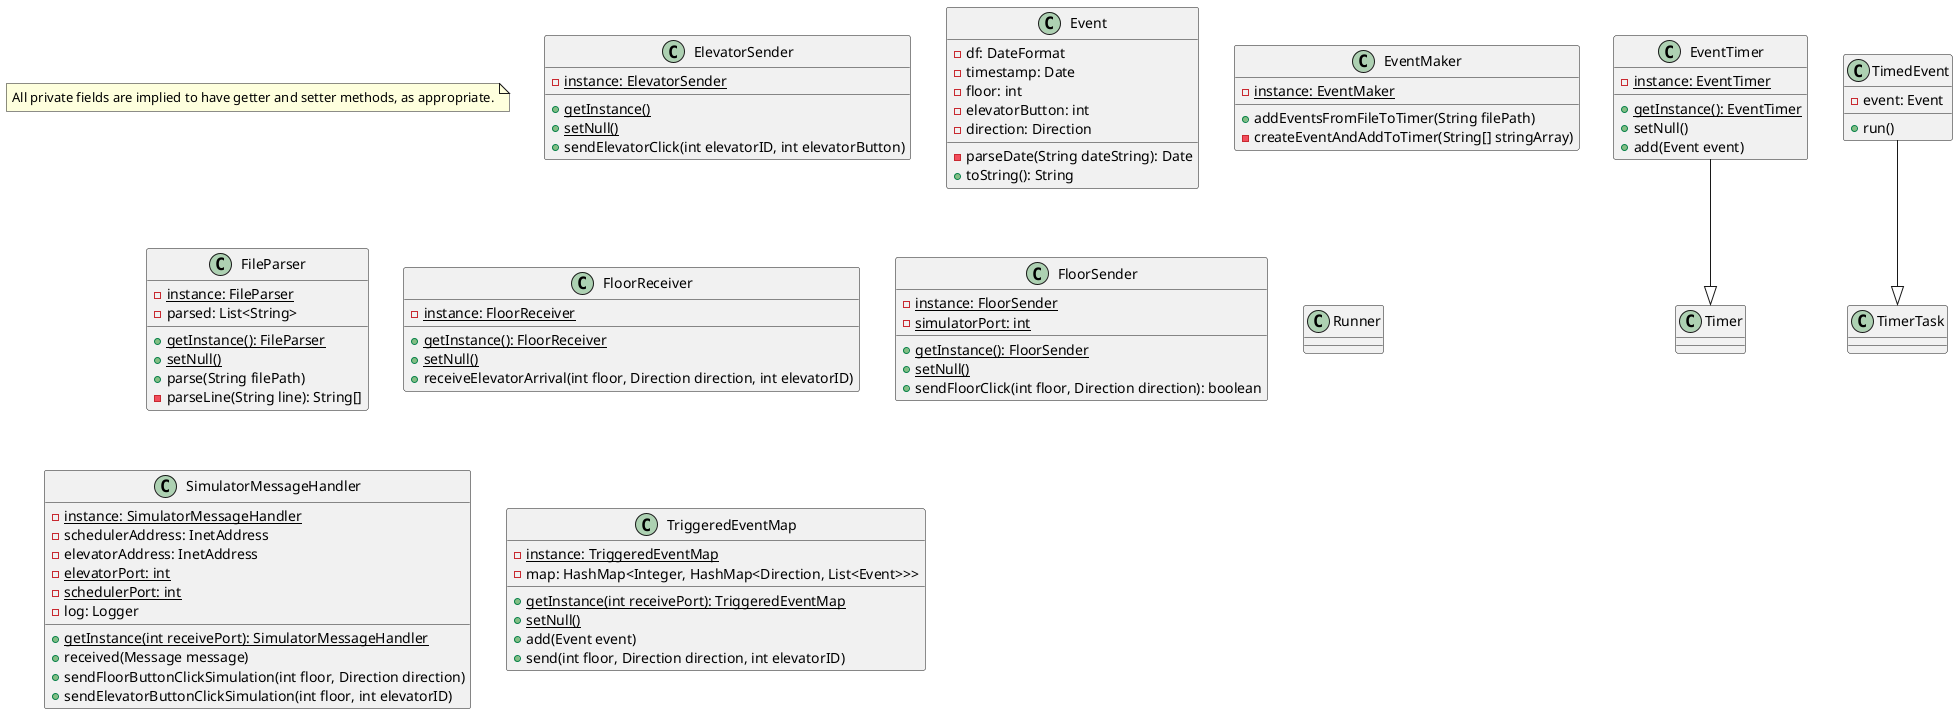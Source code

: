@startuml

note "All private fields are implied to have getter and setter methods, as appropriate." as N1

class ElevatorSender {
    -{static} instance: ElevatorSender

    +{static} getInstance()
    +{static} setNull()
    +sendElevatorClick(int elevatorID, int elevatorButton)
}

class Event {
    -df: DateFormat
    -timestamp: Date
    -floor: int
    -elevatorButton: int
    -direction: Direction

    -parseDate(String dateString): Date
    +toString(): String
}

class EventMaker {
    -{static} instance: EventMaker

    +addEventsFromFileToTimer(String filePath)
    -createEventAndAddToTimer(String[] stringArray)
}

class EventTimer {
    -{static} instance: EventTimer

    +{static} getInstance(): EventTimer
    +setNull()
    +add(Event event)
}

class TimedEvent {
    -event: Event
    +run()
}

class FileParser {
    -{static} instance: FileParser
    -parsed: List<String>

    +{static} getInstance(): FileParser
    +{static} setNull()
    +parse(String filePath)
    -parseLine(String line): String[]
}

class FloorReceiver {
    -{static} instance: FloorReceiver

    +{static} getInstance(): FloorReceiver
    +{static} setNull()
    +receiveElevatorArrival(int floor, Direction direction, int elevatorID)
}

class FloorSender {
    -{static} instance: FloorSender
    -{static} simulatorPort: int

    +{static} getInstance(): FloorSender
    +{static} setNull()
    +sendFloorClick(int floor, Direction direction): boolean

}

class Runner {

}

class SimulatorMessageHandler {
    -{static} instance: SimulatorMessageHandler
    -schedulerAddress: InetAddress
    -elevatorAddress: InetAddress
    -{static} elevatorPort: int
    -{static} schedulerPort: int
    -log: Logger

    +{static} getInstance(int receivePort): SimulatorMessageHandler
    +received(Message message)
    +sendFloorButtonClickSimulation(int floor, Direction direction)
    +sendElevatorButtonClickSimulation(int floor, int elevatorID)
}

class TriggeredEventMap {
    -{static} instance: TriggeredEventMap
    -map: HashMap<Integer, HashMap<Direction, List<Event>>>

    +{static} getInstance(int receivePort): TriggeredEventMap
    +{static} setNull()
    +add(Event event)
    +send(int floor, Direction direction, int elevatorID)
}

TimedEvent --|> TimerTask
EventTimer --|> Timer



@enduml